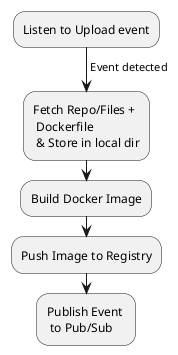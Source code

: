 @startuml
:Listen to Upload event;
-> Event detected;
:Fetch Repo/Files + \n Dockerfile \n & Store in local dir;
:Build Docker Image;
:Push Image to Registry;
:Publish Event \n to Pub/Sub;
@enduml
